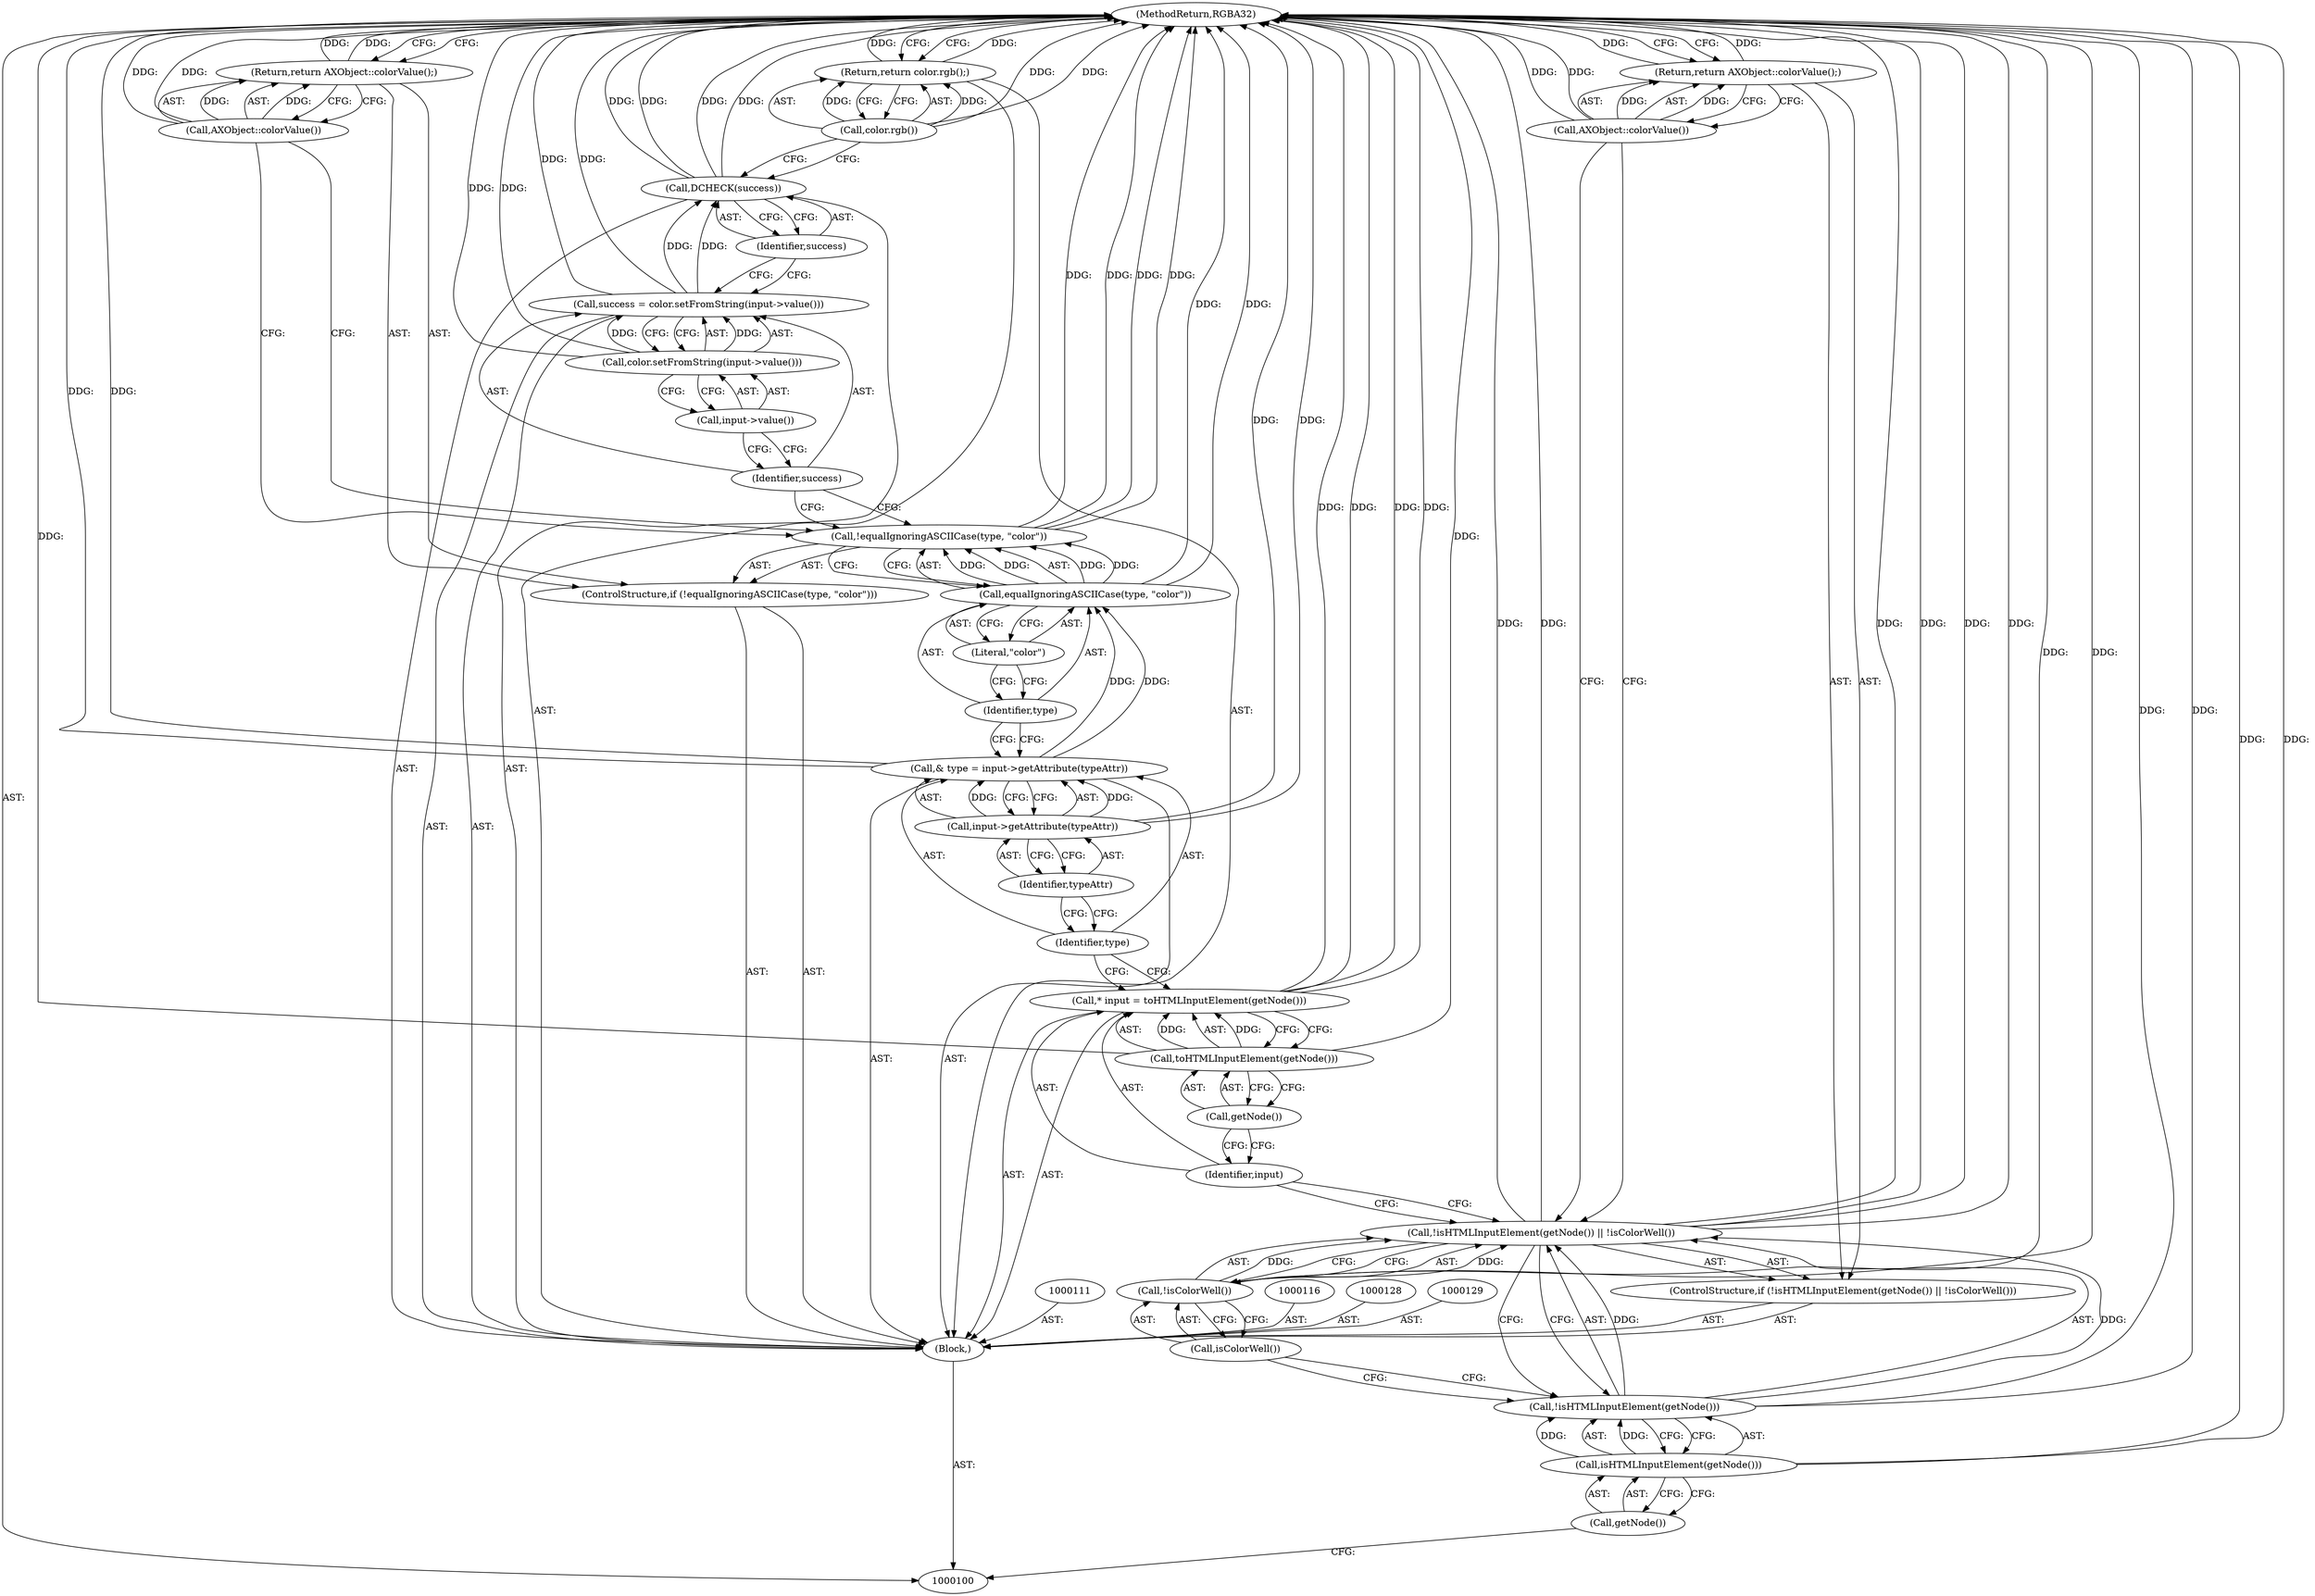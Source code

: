 digraph "0_Chrome_d27468a832d5316884bd02f459cbf493697fd7e1_8" {
"1000138" [label="(MethodReturn,RGBA32)"];
"1000101" [label="(Block,)"];
"1000132" [label="(Call,color.setFromString(input->value()))"];
"1000133" [label="(Call,input->value())"];
"1000130" [label="(Call,success = color.setFromString(input->value()))"];
"1000131" [label="(Identifier,success)"];
"1000134" [label="(Call,DCHECK(success))"];
"1000135" [label="(Identifier,success)"];
"1000136" [label="(Return,return color.rgb();)"];
"1000137" [label="(Call,color.rgb())"];
"1000102" [label="(ControlStructure,if (!isHTMLInputElement(getNode()) || !isColorWell()))"];
"1000106" [label="(Call,getNode())"];
"1000107" [label="(Call,!isColorWell())"];
"1000108" [label="(Call,isColorWell())"];
"1000103" [label="(Call,!isHTMLInputElement(getNode()) || !isColorWell())"];
"1000104" [label="(Call,!isHTMLInputElement(getNode()))"];
"1000105" [label="(Call,isHTMLInputElement(getNode()))"];
"1000110" [label="(Call,AXObject::colorValue())"];
"1000109" [label="(Return,return AXObject::colorValue();)"];
"1000112" [label="(Call,* input = toHTMLInputElement(getNode()))"];
"1000113" [label="(Identifier,input)"];
"1000114" [label="(Call,toHTMLInputElement(getNode()))"];
"1000115" [label="(Call,getNode())"];
"1000117" [label="(Call,& type = input->getAttribute(typeAttr))"];
"1000118" [label="(Identifier,type)"];
"1000119" [label="(Call,input->getAttribute(typeAttr))"];
"1000120" [label="(Identifier,typeAttr)"];
"1000121" [label="(ControlStructure,if (!equalIgnoringASCIICase(type, \"color\")))"];
"1000124" [label="(Identifier,type)"];
"1000125" [label="(Literal,\"color\")"];
"1000122" [label="(Call,!equalIgnoringASCIICase(type, \"color\"))"];
"1000123" [label="(Call,equalIgnoringASCIICase(type, \"color\"))"];
"1000127" [label="(Call,AXObject::colorValue())"];
"1000126" [label="(Return,return AXObject::colorValue();)"];
"1000138" -> "1000100"  [label="AST: "];
"1000138" -> "1000109"  [label="CFG: "];
"1000138" -> "1000126"  [label="CFG: "];
"1000138" -> "1000136"  [label="CFG: "];
"1000136" -> "1000138"  [label="DDG: "];
"1000126" -> "1000138"  [label="DDG: "];
"1000107" -> "1000138"  [label="DDG: "];
"1000103" -> "1000138"  [label="DDG: "];
"1000103" -> "1000138"  [label="DDG: "];
"1000103" -> "1000138"  [label="DDG: "];
"1000104" -> "1000138"  [label="DDG: "];
"1000112" -> "1000138"  [label="DDG: "];
"1000112" -> "1000138"  [label="DDG: "];
"1000114" -> "1000138"  [label="DDG: "];
"1000127" -> "1000138"  [label="DDG: "];
"1000122" -> "1000138"  [label="DDG: "];
"1000122" -> "1000138"  [label="DDG: "];
"1000117" -> "1000138"  [label="DDG: "];
"1000123" -> "1000138"  [label="DDG: "];
"1000130" -> "1000138"  [label="DDG: "];
"1000134" -> "1000138"  [label="DDG: "];
"1000134" -> "1000138"  [label="DDG: "];
"1000132" -> "1000138"  [label="DDG: "];
"1000110" -> "1000138"  [label="DDG: "];
"1000119" -> "1000138"  [label="DDG: "];
"1000137" -> "1000138"  [label="DDG: "];
"1000105" -> "1000138"  [label="DDG: "];
"1000109" -> "1000138"  [label="DDG: "];
"1000101" -> "1000100"  [label="AST: "];
"1000102" -> "1000101"  [label="AST: "];
"1000111" -> "1000101"  [label="AST: "];
"1000112" -> "1000101"  [label="AST: "];
"1000116" -> "1000101"  [label="AST: "];
"1000117" -> "1000101"  [label="AST: "];
"1000121" -> "1000101"  [label="AST: "];
"1000128" -> "1000101"  [label="AST: "];
"1000129" -> "1000101"  [label="AST: "];
"1000130" -> "1000101"  [label="AST: "];
"1000134" -> "1000101"  [label="AST: "];
"1000136" -> "1000101"  [label="AST: "];
"1000132" -> "1000130"  [label="AST: "];
"1000132" -> "1000133"  [label="CFG: "];
"1000133" -> "1000132"  [label="AST: "];
"1000130" -> "1000132"  [label="CFG: "];
"1000132" -> "1000138"  [label="DDG: "];
"1000132" -> "1000130"  [label="DDG: "];
"1000133" -> "1000132"  [label="AST: "];
"1000133" -> "1000131"  [label="CFG: "];
"1000132" -> "1000133"  [label="CFG: "];
"1000130" -> "1000101"  [label="AST: "];
"1000130" -> "1000132"  [label="CFG: "];
"1000131" -> "1000130"  [label="AST: "];
"1000132" -> "1000130"  [label="AST: "];
"1000135" -> "1000130"  [label="CFG: "];
"1000130" -> "1000138"  [label="DDG: "];
"1000132" -> "1000130"  [label="DDG: "];
"1000130" -> "1000134"  [label="DDG: "];
"1000131" -> "1000130"  [label="AST: "];
"1000131" -> "1000122"  [label="CFG: "];
"1000133" -> "1000131"  [label="CFG: "];
"1000134" -> "1000101"  [label="AST: "];
"1000134" -> "1000135"  [label="CFG: "];
"1000135" -> "1000134"  [label="AST: "];
"1000137" -> "1000134"  [label="CFG: "];
"1000134" -> "1000138"  [label="DDG: "];
"1000134" -> "1000138"  [label="DDG: "];
"1000130" -> "1000134"  [label="DDG: "];
"1000135" -> "1000134"  [label="AST: "];
"1000135" -> "1000130"  [label="CFG: "];
"1000134" -> "1000135"  [label="CFG: "];
"1000136" -> "1000101"  [label="AST: "];
"1000136" -> "1000137"  [label="CFG: "];
"1000137" -> "1000136"  [label="AST: "];
"1000138" -> "1000136"  [label="CFG: "];
"1000136" -> "1000138"  [label="DDG: "];
"1000137" -> "1000136"  [label="DDG: "];
"1000137" -> "1000136"  [label="AST: "];
"1000137" -> "1000134"  [label="CFG: "];
"1000136" -> "1000137"  [label="CFG: "];
"1000137" -> "1000138"  [label="DDG: "];
"1000137" -> "1000136"  [label="DDG: "];
"1000102" -> "1000101"  [label="AST: "];
"1000103" -> "1000102"  [label="AST: "];
"1000109" -> "1000102"  [label="AST: "];
"1000106" -> "1000105"  [label="AST: "];
"1000106" -> "1000100"  [label="CFG: "];
"1000105" -> "1000106"  [label="CFG: "];
"1000107" -> "1000103"  [label="AST: "];
"1000107" -> "1000108"  [label="CFG: "];
"1000108" -> "1000107"  [label="AST: "];
"1000103" -> "1000107"  [label="CFG: "];
"1000107" -> "1000138"  [label="DDG: "];
"1000107" -> "1000103"  [label="DDG: "];
"1000108" -> "1000107"  [label="AST: "];
"1000108" -> "1000104"  [label="CFG: "];
"1000107" -> "1000108"  [label="CFG: "];
"1000103" -> "1000102"  [label="AST: "];
"1000103" -> "1000104"  [label="CFG: "];
"1000103" -> "1000107"  [label="CFG: "];
"1000104" -> "1000103"  [label="AST: "];
"1000107" -> "1000103"  [label="AST: "];
"1000110" -> "1000103"  [label="CFG: "];
"1000113" -> "1000103"  [label="CFG: "];
"1000103" -> "1000138"  [label="DDG: "];
"1000103" -> "1000138"  [label="DDG: "];
"1000103" -> "1000138"  [label="DDG: "];
"1000104" -> "1000103"  [label="DDG: "];
"1000107" -> "1000103"  [label="DDG: "];
"1000104" -> "1000103"  [label="AST: "];
"1000104" -> "1000105"  [label="CFG: "];
"1000105" -> "1000104"  [label="AST: "];
"1000108" -> "1000104"  [label="CFG: "];
"1000103" -> "1000104"  [label="CFG: "];
"1000104" -> "1000138"  [label="DDG: "];
"1000104" -> "1000103"  [label="DDG: "];
"1000105" -> "1000104"  [label="DDG: "];
"1000105" -> "1000104"  [label="AST: "];
"1000105" -> "1000106"  [label="CFG: "];
"1000106" -> "1000105"  [label="AST: "];
"1000104" -> "1000105"  [label="CFG: "];
"1000105" -> "1000138"  [label="DDG: "];
"1000105" -> "1000104"  [label="DDG: "];
"1000110" -> "1000109"  [label="AST: "];
"1000110" -> "1000103"  [label="CFG: "];
"1000109" -> "1000110"  [label="CFG: "];
"1000110" -> "1000138"  [label="DDG: "];
"1000110" -> "1000109"  [label="DDG: "];
"1000109" -> "1000102"  [label="AST: "];
"1000109" -> "1000110"  [label="CFG: "];
"1000110" -> "1000109"  [label="AST: "];
"1000138" -> "1000109"  [label="CFG: "];
"1000109" -> "1000138"  [label="DDG: "];
"1000110" -> "1000109"  [label="DDG: "];
"1000112" -> "1000101"  [label="AST: "];
"1000112" -> "1000114"  [label="CFG: "];
"1000113" -> "1000112"  [label="AST: "];
"1000114" -> "1000112"  [label="AST: "];
"1000118" -> "1000112"  [label="CFG: "];
"1000112" -> "1000138"  [label="DDG: "];
"1000112" -> "1000138"  [label="DDG: "];
"1000114" -> "1000112"  [label="DDG: "];
"1000113" -> "1000112"  [label="AST: "];
"1000113" -> "1000103"  [label="CFG: "];
"1000115" -> "1000113"  [label="CFG: "];
"1000114" -> "1000112"  [label="AST: "];
"1000114" -> "1000115"  [label="CFG: "];
"1000115" -> "1000114"  [label="AST: "];
"1000112" -> "1000114"  [label="CFG: "];
"1000114" -> "1000138"  [label="DDG: "];
"1000114" -> "1000112"  [label="DDG: "];
"1000115" -> "1000114"  [label="AST: "];
"1000115" -> "1000113"  [label="CFG: "];
"1000114" -> "1000115"  [label="CFG: "];
"1000117" -> "1000101"  [label="AST: "];
"1000117" -> "1000119"  [label="CFG: "];
"1000118" -> "1000117"  [label="AST: "];
"1000119" -> "1000117"  [label="AST: "];
"1000124" -> "1000117"  [label="CFG: "];
"1000117" -> "1000138"  [label="DDG: "];
"1000119" -> "1000117"  [label="DDG: "];
"1000117" -> "1000123"  [label="DDG: "];
"1000118" -> "1000117"  [label="AST: "];
"1000118" -> "1000112"  [label="CFG: "];
"1000120" -> "1000118"  [label="CFG: "];
"1000119" -> "1000117"  [label="AST: "];
"1000119" -> "1000120"  [label="CFG: "];
"1000120" -> "1000119"  [label="AST: "];
"1000117" -> "1000119"  [label="CFG: "];
"1000119" -> "1000138"  [label="DDG: "];
"1000119" -> "1000117"  [label="DDG: "];
"1000120" -> "1000119"  [label="AST: "];
"1000120" -> "1000118"  [label="CFG: "];
"1000119" -> "1000120"  [label="CFG: "];
"1000121" -> "1000101"  [label="AST: "];
"1000122" -> "1000121"  [label="AST: "];
"1000126" -> "1000121"  [label="AST: "];
"1000124" -> "1000123"  [label="AST: "];
"1000124" -> "1000117"  [label="CFG: "];
"1000125" -> "1000124"  [label="CFG: "];
"1000125" -> "1000123"  [label="AST: "];
"1000125" -> "1000124"  [label="CFG: "];
"1000123" -> "1000125"  [label="CFG: "];
"1000122" -> "1000121"  [label="AST: "];
"1000122" -> "1000123"  [label="CFG: "];
"1000123" -> "1000122"  [label="AST: "];
"1000127" -> "1000122"  [label="CFG: "];
"1000131" -> "1000122"  [label="CFG: "];
"1000122" -> "1000138"  [label="DDG: "];
"1000122" -> "1000138"  [label="DDG: "];
"1000123" -> "1000122"  [label="DDG: "];
"1000123" -> "1000122"  [label="DDG: "];
"1000123" -> "1000122"  [label="AST: "];
"1000123" -> "1000125"  [label="CFG: "];
"1000124" -> "1000123"  [label="AST: "];
"1000125" -> "1000123"  [label="AST: "];
"1000122" -> "1000123"  [label="CFG: "];
"1000123" -> "1000138"  [label="DDG: "];
"1000123" -> "1000122"  [label="DDG: "];
"1000123" -> "1000122"  [label="DDG: "];
"1000117" -> "1000123"  [label="DDG: "];
"1000127" -> "1000126"  [label="AST: "];
"1000127" -> "1000122"  [label="CFG: "];
"1000126" -> "1000127"  [label="CFG: "];
"1000127" -> "1000138"  [label="DDG: "];
"1000127" -> "1000126"  [label="DDG: "];
"1000126" -> "1000121"  [label="AST: "];
"1000126" -> "1000127"  [label="CFG: "];
"1000127" -> "1000126"  [label="AST: "];
"1000138" -> "1000126"  [label="CFG: "];
"1000126" -> "1000138"  [label="DDG: "];
"1000127" -> "1000126"  [label="DDG: "];
}
